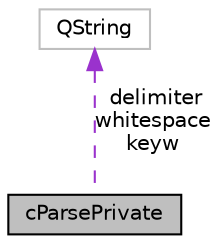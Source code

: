 digraph G
{
  edge [fontname="Helvetica",fontsize="10",labelfontname="Helvetica",labelfontsize="10"];
  node [fontname="Helvetica",fontsize="10",shape=record];
  Node1 [label="cParsePrivate",height=0.2,width=0.4,color="black", fillcolor="grey75", style="filled" fontcolor="black"];
  Node2 -> Node1 [dir="back",color="darkorchid3",fontsize="10",style="dashed",label=" delimiter\nwhitespace\nkeyw" ,fontname="Helvetica"];
  Node2 [label="QString",height=0.2,width=0.4,color="grey75", fillcolor="white", style="filled"];
}
